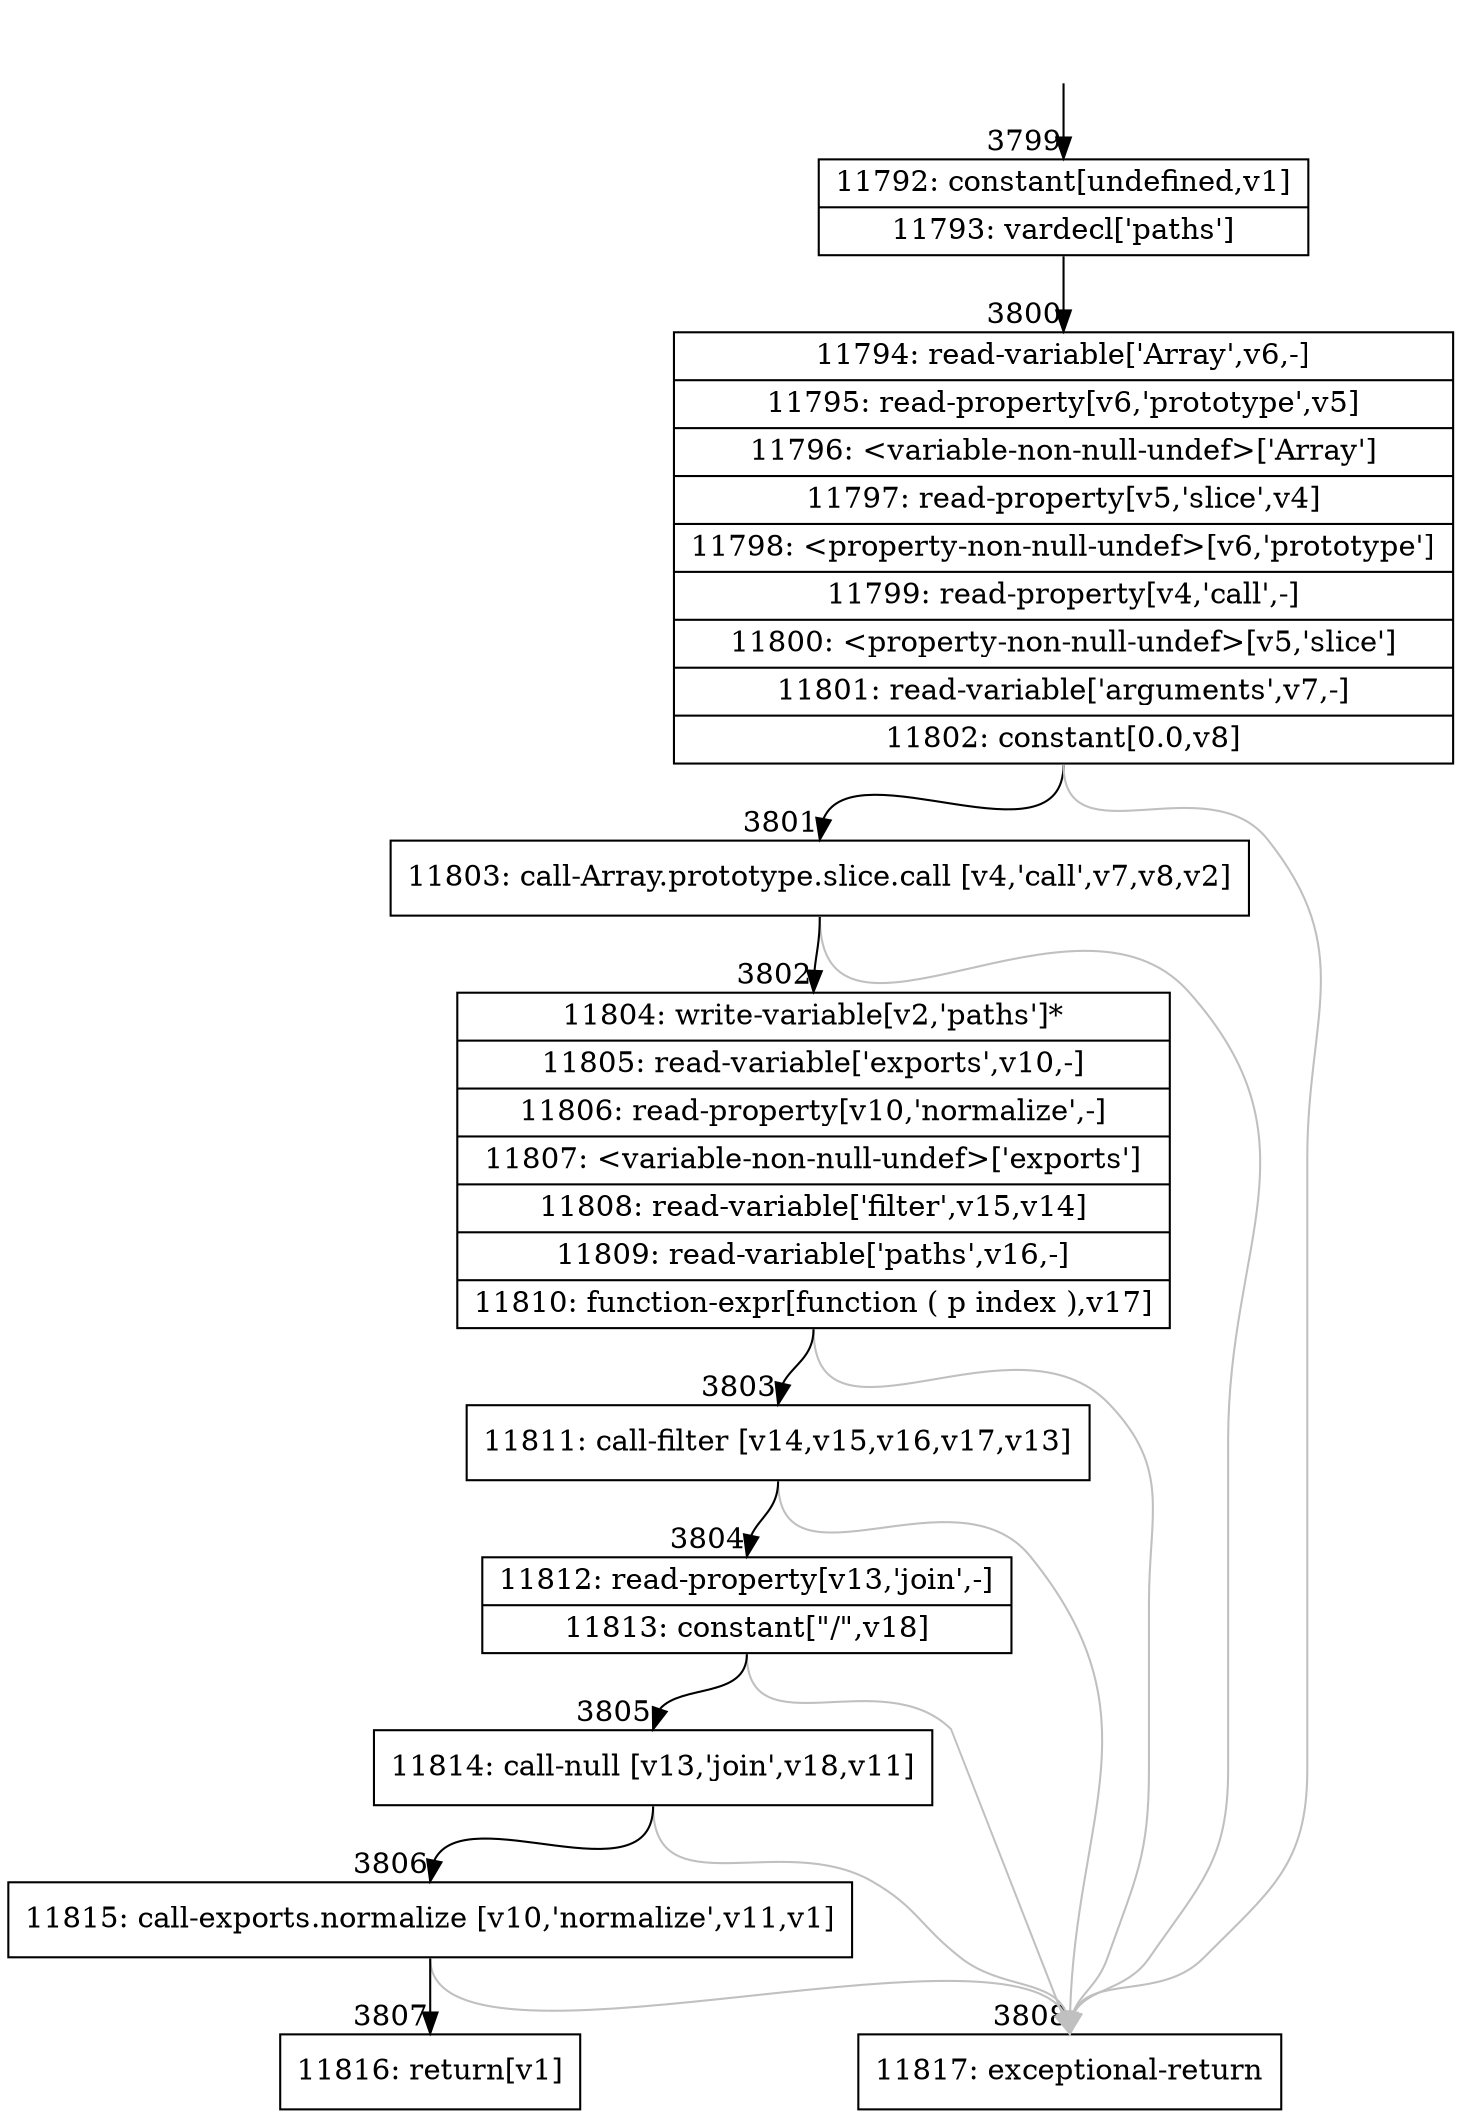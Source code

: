 digraph {
rankdir="TD"
BB_entry221[shape=none,label=""];
BB_entry221 -> BB3799 [tailport=s, headport=n, headlabel="    3799"]
BB3799 [shape=record label="{11792: constant[undefined,v1]|11793: vardecl['paths']}" ] 
BB3799 -> BB3800 [tailport=s, headport=n, headlabel="      3800"]
BB3800 [shape=record label="{11794: read-variable['Array',v6,-]|11795: read-property[v6,'prototype',v5]|11796: \<variable-non-null-undef\>['Array']|11797: read-property[v5,'slice',v4]|11798: \<property-non-null-undef\>[v6,'prototype']|11799: read-property[v4,'call',-]|11800: \<property-non-null-undef\>[v5,'slice']|11801: read-variable['arguments',v7,-]|11802: constant[0.0,v8]}" ] 
BB3800 -> BB3801 [tailport=s, headport=n, headlabel="      3801"]
BB3800 -> BB3808 [tailport=s, headport=n, color=gray, headlabel="      3808"]
BB3801 [shape=record label="{11803: call-Array.prototype.slice.call [v4,'call',v7,v8,v2]}" ] 
BB3801 -> BB3802 [tailport=s, headport=n, headlabel="      3802"]
BB3801 -> BB3808 [tailport=s, headport=n, color=gray]
BB3802 [shape=record label="{11804: write-variable[v2,'paths']*|11805: read-variable['exports',v10,-]|11806: read-property[v10,'normalize',-]|11807: \<variable-non-null-undef\>['exports']|11808: read-variable['filter',v15,v14]|11809: read-variable['paths',v16,-]|11810: function-expr[function ( p index ),v17]}" ] 
BB3802 -> BB3803 [tailport=s, headport=n, headlabel="      3803"]
BB3802 -> BB3808 [tailport=s, headport=n, color=gray]
BB3803 [shape=record label="{11811: call-filter [v14,v15,v16,v17,v13]}" ] 
BB3803 -> BB3804 [tailport=s, headport=n, headlabel="      3804"]
BB3803 -> BB3808 [tailport=s, headport=n, color=gray]
BB3804 [shape=record label="{11812: read-property[v13,'join',-]|11813: constant[\"/\",v18]}" ] 
BB3804 -> BB3805 [tailport=s, headport=n, headlabel="      3805"]
BB3804 -> BB3808 [tailport=s, headport=n, color=gray]
BB3805 [shape=record label="{11814: call-null [v13,'join',v18,v11]}" ] 
BB3805 -> BB3806 [tailport=s, headport=n, headlabel="      3806"]
BB3805 -> BB3808 [tailport=s, headport=n, color=gray]
BB3806 [shape=record label="{11815: call-exports.normalize [v10,'normalize',v11,v1]}" ] 
BB3806 -> BB3807 [tailport=s, headport=n, headlabel="      3807"]
BB3806 -> BB3808 [tailport=s, headport=n, color=gray]
BB3807 [shape=record label="{11816: return[v1]}" ] 
BB3808 [shape=record label="{11817: exceptional-return}" ] 
//#$~ 3986
}
